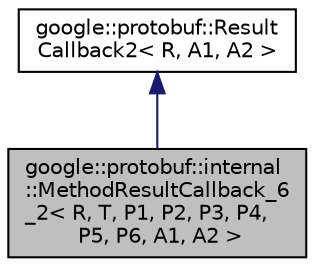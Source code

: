 digraph "google::protobuf::internal::MethodResultCallback_6_2&lt; R, T, P1, P2, P3, P4, P5, P6, A1, A2 &gt;"
{
 // LATEX_PDF_SIZE
  edge [fontname="Helvetica",fontsize="10",labelfontname="Helvetica",labelfontsize="10"];
  node [fontname="Helvetica",fontsize="10",shape=record];
  Node1 [label="google::protobuf::internal\l::MethodResultCallback_6\l_2\< R, T, P1, P2, P3, P4,\l P5, P6, A1, A2 \>",height=0.2,width=0.4,color="black", fillcolor="grey75", style="filled", fontcolor="black",tooltip=" "];
  Node2 -> Node1 [dir="back",color="midnightblue",fontsize="10",style="solid",fontname="Helvetica"];
  Node2 [label="google::protobuf::Result\lCallback2\< R, A1, A2 \>",height=0.2,width=0.4,color="black", fillcolor="white", style="filled",URL="$classgoogle_1_1protobuf_1_1ResultCallback2.html",tooltip=" "];
}
